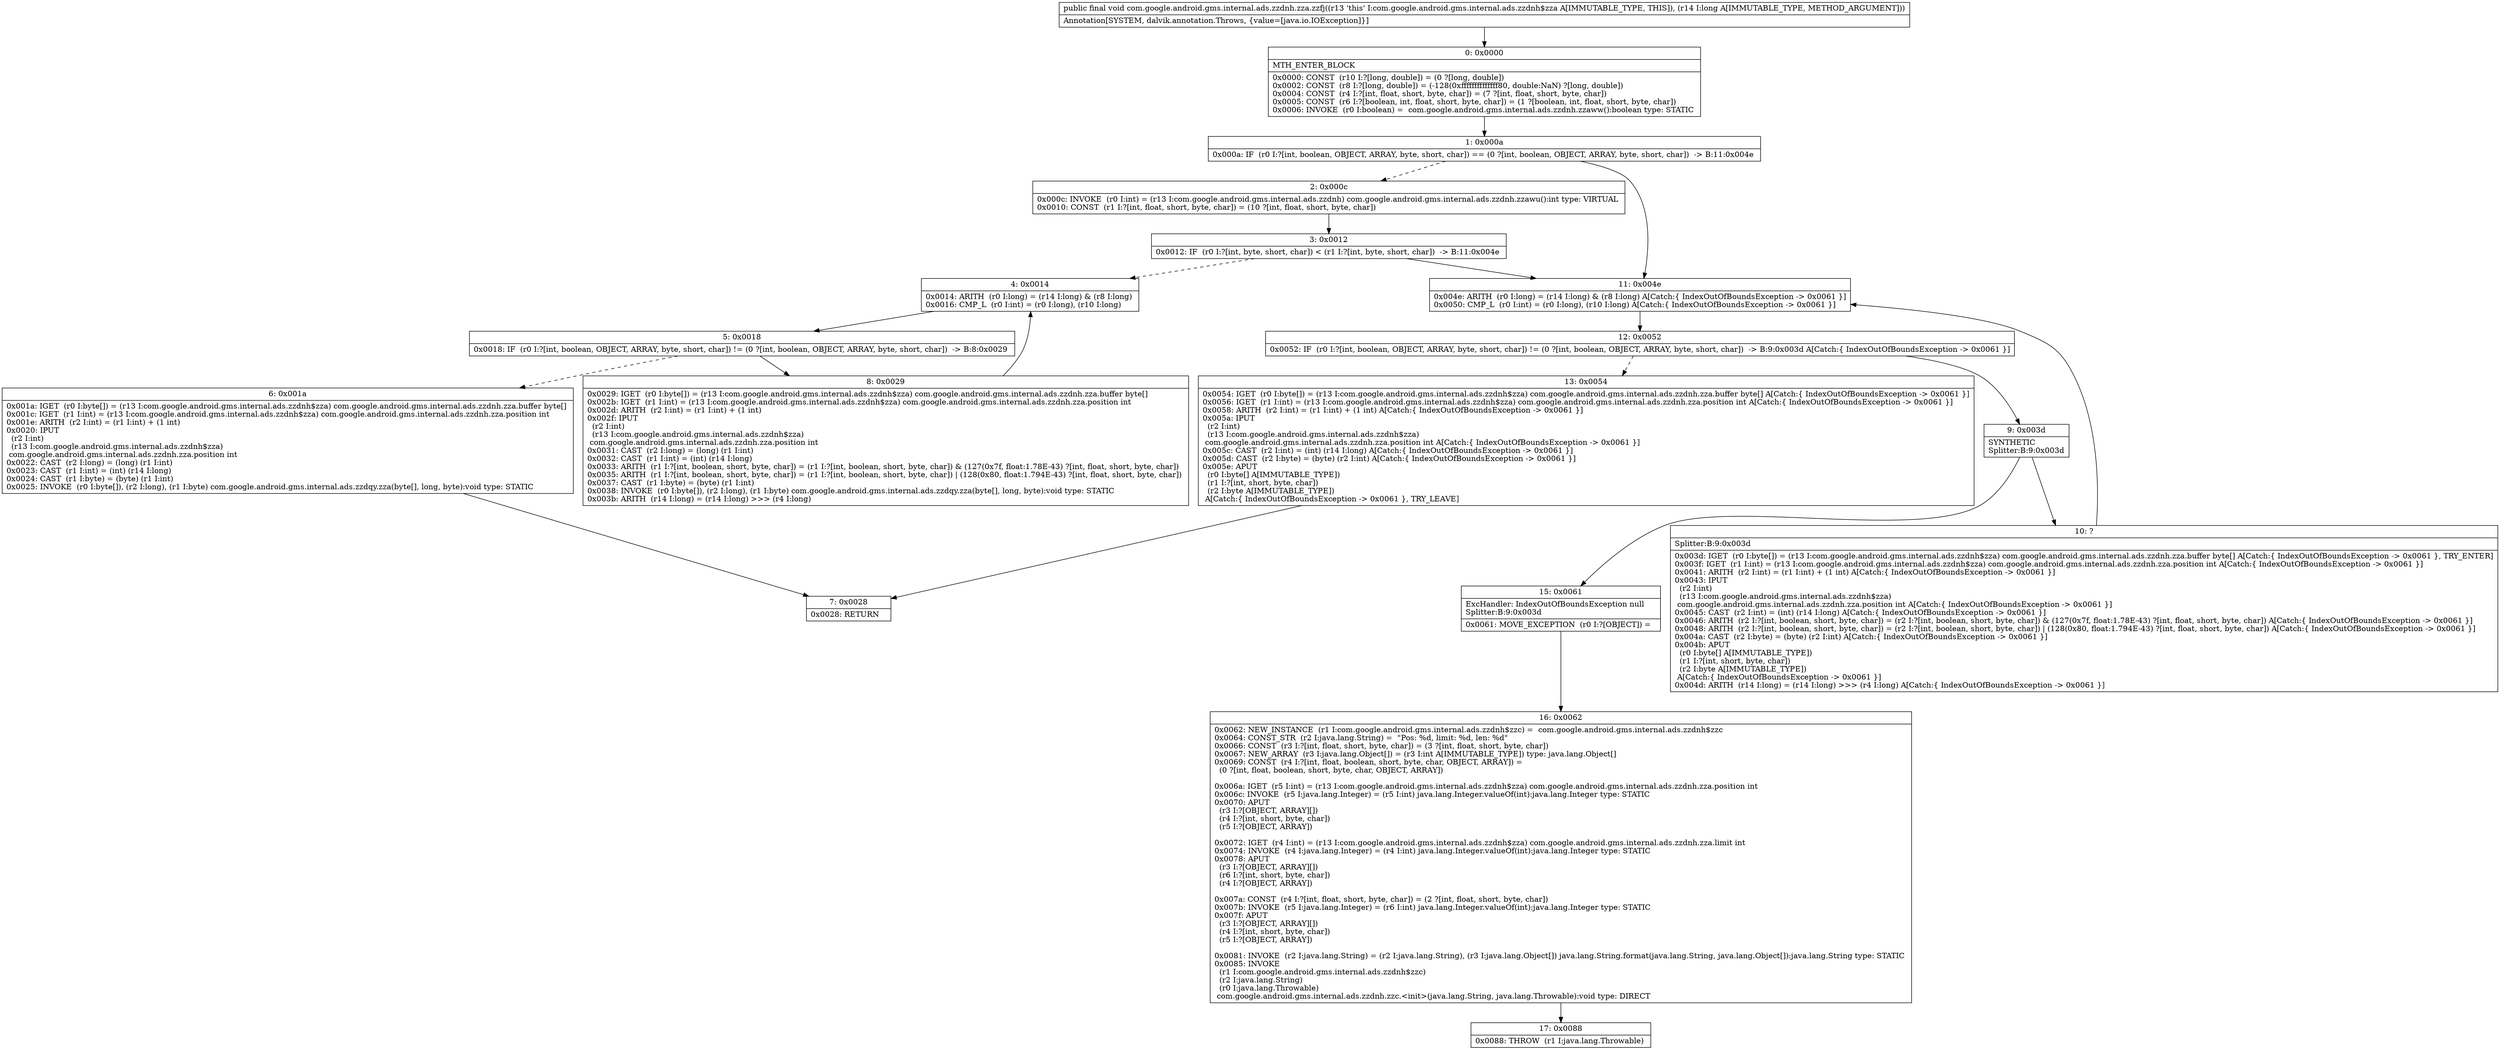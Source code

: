 digraph "CFG forcom.google.android.gms.internal.ads.zzdnh.zza.zzfj(J)V" {
Node_0 [shape=record,label="{0\:\ 0x0000|MTH_ENTER_BLOCK\l|0x0000: CONST  (r10 I:?[long, double]) = (0 ?[long, double]) \l0x0002: CONST  (r8 I:?[long, double]) = (\-128(0xffffffffffffff80, double:NaN) ?[long, double]) \l0x0004: CONST  (r4 I:?[int, float, short, byte, char]) = (7 ?[int, float, short, byte, char]) \l0x0005: CONST  (r6 I:?[boolean, int, float, short, byte, char]) = (1 ?[boolean, int, float, short, byte, char]) \l0x0006: INVOKE  (r0 I:boolean) =  com.google.android.gms.internal.ads.zzdnh.zzaww():boolean type: STATIC \l}"];
Node_1 [shape=record,label="{1\:\ 0x000a|0x000a: IF  (r0 I:?[int, boolean, OBJECT, ARRAY, byte, short, char]) == (0 ?[int, boolean, OBJECT, ARRAY, byte, short, char])  \-\> B:11:0x004e \l}"];
Node_2 [shape=record,label="{2\:\ 0x000c|0x000c: INVOKE  (r0 I:int) = (r13 I:com.google.android.gms.internal.ads.zzdnh) com.google.android.gms.internal.ads.zzdnh.zzawu():int type: VIRTUAL \l0x0010: CONST  (r1 I:?[int, float, short, byte, char]) = (10 ?[int, float, short, byte, char]) \l}"];
Node_3 [shape=record,label="{3\:\ 0x0012|0x0012: IF  (r0 I:?[int, byte, short, char]) \< (r1 I:?[int, byte, short, char])  \-\> B:11:0x004e \l}"];
Node_4 [shape=record,label="{4\:\ 0x0014|0x0014: ARITH  (r0 I:long) = (r14 I:long) & (r8 I:long) \l0x0016: CMP_L  (r0 I:int) = (r0 I:long), (r10 I:long) \l}"];
Node_5 [shape=record,label="{5\:\ 0x0018|0x0018: IF  (r0 I:?[int, boolean, OBJECT, ARRAY, byte, short, char]) != (0 ?[int, boolean, OBJECT, ARRAY, byte, short, char])  \-\> B:8:0x0029 \l}"];
Node_6 [shape=record,label="{6\:\ 0x001a|0x001a: IGET  (r0 I:byte[]) = (r13 I:com.google.android.gms.internal.ads.zzdnh$zza) com.google.android.gms.internal.ads.zzdnh.zza.buffer byte[] \l0x001c: IGET  (r1 I:int) = (r13 I:com.google.android.gms.internal.ads.zzdnh$zza) com.google.android.gms.internal.ads.zzdnh.zza.position int \l0x001e: ARITH  (r2 I:int) = (r1 I:int) + (1 int) \l0x0020: IPUT  \l  (r2 I:int)\l  (r13 I:com.google.android.gms.internal.ads.zzdnh$zza)\l com.google.android.gms.internal.ads.zzdnh.zza.position int \l0x0022: CAST  (r2 I:long) = (long) (r1 I:int) \l0x0023: CAST  (r1 I:int) = (int) (r14 I:long) \l0x0024: CAST  (r1 I:byte) = (byte) (r1 I:int) \l0x0025: INVOKE  (r0 I:byte[]), (r2 I:long), (r1 I:byte) com.google.android.gms.internal.ads.zzdqy.zza(byte[], long, byte):void type: STATIC \l}"];
Node_7 [shape=record,label="{7\:\ 0x0028|0x0028: RETURN   \l}"];
Node_8 [shape=record,label="{8\:\ 0x0029|0x0029: IGET  (r0 I:byte[]) = (r13 I:com.google.android.gms.internal.ads.zzdnh$zza) com.google.android.gms.internal.ads.zzdnh.zza.buffer byte[] \l0x002b: IGET  (r1 I:int) = (r13 I:com.google.android.gms.internal.ads.zzdnh$zza) com.google.android.gms.internal.ads.zzdnh.zza.position int \l0x002d: ARITH  (r2 I:int) = (r1 I:int) + (1 int) \l0x002f: IPUT  \l  (r2 I:int)\l  (r13 I:com.google.android.gms.internal.ads.zzdnh$zza)\l com.google.android.gms.internal.ads.zzdnh.zza.position int \l0x0031: CAST  (r2 I:long) = (long) (r1 I:int) \l0x0032: CAST  (r1 I:int) = (int) (r14 I:long) \l0x0033: ARITH  (r1 I:?[int, boolean, short, byte, char]) = (r1 I:?[int, boolean, short, byte, char]) & (127(0x7f, float:1.78E\-43) ?[int, float, short, byte, char]) \l0x0035: ARITH  (r1 I:?[int, boolean, short, byte, char]) = (r1 I:?[int, boolean, short, byte, char]) \| (128(0x80, float:1.794E\-43) ?[int, float, short, byte, char]) \l0x0037: CAST  (r1 I:byte) = (byte) (r1 I:int) \l0x0038: INVOKE  (r0 I:byte[]), (r2 I:long), (r1 I:byte) com.google.android.gms.internal.ads.zzdqy.zza(byte[], long, byte):void type: STATIC \l0x003b: ARITH  (r14 I:long) = (r14 I:long) \>\>\> (r4 I:long) \l}"];
Node_9 [shape=record,label="{9\:\ 0x003d|SYNTHETIC\lSplitter:B:9:0x003d\l}"];
Node_10 [shape=record,label="{10\:\ ?|Splitter:B:9:0x003d\l|0x003d: IGET  (r0 I:byte[]) = (r13 I:com.google.android.gms.internal.ads.zzdnh$zza) com.google.android.gms.internal.ads.zzdnh.zza.buffer byte[] A[Catch:\{ IndexOutOfBoundsException \-\> 0x0061 \}, TRY_ENTER]\l0x003f: IGET  (r1 I:int) = (r13 I:com.google.android.gms.internal.ads.zzdnh$zza) com.google.android.gms.internal.ads.zzdnh.zza.position int A[Catch:\{ IndexOutOfBoundsException \-\> 0x0061 \}]\l0x0041: ARITH  (r2 I:int) = (r1 I:int) + (1 int) A[Catch:\{ IndexOutOfBoundsException \-\> 0x0061 \}]\l0x0043: IPUT  \l  (r2 I:int)\l  (r13 I:com.google.android.gms.internal.ads.zzdnh$zza)\l com.google.android.gms.internal.ads.zzdnh.zza.position int A[Catch:\{ IndexOutOfBoundsException \-\> 0x0061 \}]\l0x0045: CAST  (r2 I:int) = (int) (r14 I:long) A[Catch:\{ IndexOutOfBoundsException \-\> 0x0061 \}]\l0x0046: ARITH  (r2 I:?[int, boolean, short, byte, char]) = (r2 I:?[int, boolean, short, byte, char]) & (127(0x7f, float:1.78E\-43) ?[int, float, short, byte, char]) A[Catch:\{ IndexOutOfBoundsException \-\> 0x0061 \}]\l0x0048: ARITH  (r2 I:?[int, boolean, short, byte, char]) = (r2 I:?[int, boolean, short, byte, char]) \| (128(0x80, float:1.794E\-43) ?[int, float, short, byte, char]) A[Catch:\{ IndexOutOfBoundsException \-\> 0x0061 \}]\l0x004a: CAST  (r2 I:byte) = (byte) (r2 I:int) A[Catch:\{ IndexOutOfBoundsException \-\> 0x0061 \}]\l0x004b: APUT  \l  (r0 I:byte[] A[IMMUTABLE_TYPE])\l  (r1 I:?[int, short, byte, char])\l  (r2 I:byte A[IMMUTABLE_TYPE])\l A[Catch:\{ IndexOutOfBoundsException \-\> 0x0061 \}]\l0x004d: ARITH  (r14 I:long) = (r14 I:long) \>\>\> (r4 I:long) A[Catch:\{ IndexOutOfBoundsException \-\> 0x0061 \}]\l}"];
Node_11 [shape=record,label="{11\:\ 0x004e|0x004e: ARITH  (r0 I:long) = (r14 I:long) & (r8 I:long) A[Catch:\{ IndexOutOfBoundsException \-\> 0x0061 \}]\l0x0050: CMP_L  (r0 I:int) = (r0 I:long), (r10 I:long) A[Catch:\{ IndexOutOfBoundsException \-\> 0x0061 \}]\l}"];
Node_12 [shape=record,label="{12\:\ 0x0052|0x0052: IF  (r0 I:?[int, boolean, OBJECT, ARRAY, byte, short, char]) != (0 ?[int, boolean, OBJECT, ARRAY, byte, short, char])  \-\> B:9:0x003d A[Catch:\{ IndexOutOfBoundsException \-\> 0x0061 \}]\l}"];
Node_13 [shape=record,label="{13\:\ 0x0054|0x0054: IGET  (r0 I:byte[]) = (r13 I:com.google.android.gms.internal.ads.zzdnh$zza) com.google.android.gms.internal.ads.zzdnh.zza.buffer byte[] A[Catch:\{ IndexOutOfBoundsException \-\> 0x0061 \}]\l0x0056: IGET  (r1 I:int) = (r13 I:com.google.android.gms.internal.ads.zzdnh$zza) com.google.android.gms.internal.ads.zzdnh.zza.position int A[Catch:\{ IndexOutOfBoundsException \-\> 0x0061 \}]\l0x0058: ARITH  (r2 I:int) = (r1 I:int) + (1 int) A[Catch:\{ IndexOutOfBoundsException \-\> 0x0061 \}]\l0x005a: IPUT  \l  (r2 I:int)\l  (r13 I:com.google.android.gms.internal.ads.zzdnh$zza)\l com.google.android.gms.internal.ads.zzdnh.zza.position int A[Catch:\{ IndexOutOfBoundsException \-\> 0x0061 \}]\l0x005c: CAST  (r2 I:int) = (int) (r14 I:long) A[Catch:\{ IndexOutOfBoundsException \-\> 0x0061 \}]\l0x005d: CAST  (r2 I:byte) = (byte) (r2 I:int) A[Catch:\{ IndexOutOfBoundsException \-\> 0x0061 \}]\l0x005e: APUT  \l  (r0 I:byte[] A[IMMUTABLE_TYPE])\l  (r1 I:?[int, short, byte, char])\l  (r2 I:byte A[IMMUTABLE_TYPE])\l A[Catch:\{ IndexOutOfBoundsException \-\> 0x0061 \}, TRY_LEAVE]\l}"];
Node_15 [shape=record,label="{15\:\ 0x0061|ExcHandler: IndexOutOfBoundsException null\lSplitter:B:9:0x003d\l|0x0061: MOVE_EXCEPTION  (r0 I:?[OBJECT]) =  \l}"];
Node_16 [shape=record,label="{16\:\ 0x0062|0x0062: NEW_INSTANCE  (r1 I:com.google.android.gms.internal.ads.zzdnh$zzc) =  com.google.android.gms.internal.ads.zzdnh$zzc \l0x0064: CONST_STR  (r2 I:java.lang.String) =  \"Pos: %d, limit: %d, len: %d\" \l0x0066: CONST  (r3 I:?[int, float, short, byte, char]) = (3 ?[int, float, short, byte, char]) \l0x0067: NEW_ARRAY  (r3 I:java.lang.Object[]) = (r3 I:int A[IMMUTABLE_TYPE]) type: java.lang.Object[] \l0x0069: CONST  (r4 I:?[int, float, boolean, short, byte, char, OBJECT, ARRAY]) = \l  (0 ?[int, float, boolean, short, byte, char, OBJECT, ARRAY])\l \l0x006a: IGET  (r5 I:int) = (r13 I:com.google.android.gms.internal.ads.zzdnh$zza) com.google.android.gms.internal.ads.zzdnh.zza.position int \l0x006c: INVOKE  (r5 I:java.lang.Integer) = (r5 I:int) java.lang.Integer.valueOf(int):java.lang.Integer type: STATIC \l0x0070: APUT  \l  (r3 I:?[OBJECT, ARRAY][])\l  (r4 I:?[int, short, byte, char])\l  (r5 I:?[OBJECT, ARRAY])\l \l0x0072: IGET  (r4 I:int) = (r13 I:com.google.android.gms.internal.ads.zzdnh$zza) com.google.android.gms.internal.ads.zzdnh.zza.limit int \l0x0074: INVOKE  (r4 I:java.lang.Integer) = (r4 I:int) java.lang.Integer.valueOf(int):java.lang.Integer type: STATIC \l0x0078: APUT  \l  (r3 I:?[OBJECT, ARRAY][])\l  (r6 I:?[int, short, byte, char])\l  (r4 I:?[OBJECT, ARRAY])\l \l0x007a: CONST  (r4 I:?[int, float, short, byte, char]) = (2 ?[int, float, short, byte, char]) \l0x007b: INVOKE  (r5 I:java.lang.Integer) = (r6 I:int) java.lang.Integer.valueOf(int):java.lang.Integer type: STATIC \l0x007f: APUT  \l  (r3 I:?[OBJECT, ARRAY][])\l  (r4 I:?[int, short, byte, char])\l  (r5 I:?[OBJECT, ARRAY])\l \l0x0081: INVOKE  (r2 I:java.lang.String) = (r2 I:java.lang.String), (r3 I:java.lang.Object[]) java.lang.String.format(java.lang.String, java.lang.Object[]):java.lang.String type: STATIC \l0x0085: INVOKE  \l  (r1 I:com.google.android.gms.internal.ads.zzdnh$zzc)\l  (r2 I:java.lang.String)\l  (r0 I:java.lang.Throwable)\l com.google.android.gms.internal.ads.zzdnh.zzc.\<init\>(java.lang.String, java.lang.Throwable):void type: DIRECT \l}"];
Node_17 [shape=record,label="{17\:\ 0x0088|0x0088: THROW  (r1 I:java.lang.Throwable) \l}"];
MethodNode[shape=record,label="{public final void com.google.android.gms.internal.ads.zzdnh.zza.zzfj((r13 'this' I:com.google.android.gms.internal.ads.zzdnh$zza A[IMMUTABLE_TYPE, THIS]), (r14 I:long A[IMMUTABLE_TYPE, METHOD_ARGUMENT]))  | Annotation[SYSTEM, dalvik.annotation.Throws, \{value=[java.io.IOException]\}]\l}"];
MethodNode -> Node_0;
Node_0 -> Node_1;
Node_1 -> Node_2[style=dashed];
Node_1 -> Node_11;
Node_2 -> Node_3;
Node_3 -> Node_4[style=dashed];
Node_3 -> Node_11;
Node_4 -> Node_5;
Node_5 -> Node_6[style=dashed];
Node_5 -> Node_8;
Node_6 -> Node_7;
Node_8 -> Node_4;
Node_9 -> Node_10;
Node_9 -> Node_15;
Node_10 -> Node_11;
Node_11 -> Node_12;
Node_12 -> Node_9;
Node_12 -> Node_13[style=dashed];
Node_13 -> Node_7;
Node_15 -> Node_16;
Node_16 -> Node_17;
}

